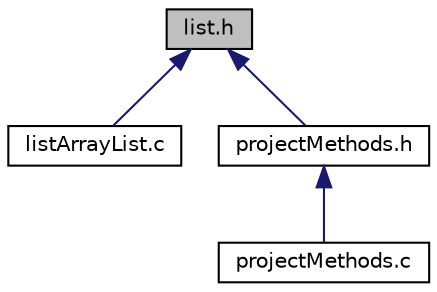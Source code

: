 digraph "list.h"
{
 // LATEX_PDF_SIZE
  edge [fontname="Helvetica",fontsize="10",labelfontname="Helvetica",labelfontsize="10"];
  node [fontname="Helvetica",fontsize="10",shape=record];
  Node1 [label="list.h",height=0.2,width=0.4,color="black", fillcolor="grey75", style="filled", fontcolor="black",tooltip="Definition of the ADT List in C."];
  Node1 -> Node2 [dir="back",color="midnightblue",fontsize="10",style="solid"];
  Node2 [label="listArrayList.c",height=0.2,width=0.4,color="black", fillcolor="white", style="filled",URL="$listArrayList_8c.html",tooltip="Provides an implementation of the ADT List with an array list as the underlying data structure."];
  Node1 -> Node3 [dir="back",color="midnightblue",fontsize="10",style="solid"];
  Node3 [label="projectMethods.h",height=0.2,width=0.4,color="black", fillcolor="white", style="filled",URL="$projectMethods_8h.html",tooltip="Definition of all methods that allow the project to run."];
  Node3 -> Node4 [dir="back",color="midnightblue",fontsize="10",style="solid"];
  Node4 [label="projectMethods.c",height=0.2,width=0.4,color="black", fillcolor="white", style="filled",URL="$projectMethods_8c.html",tooltip="Implementations of all the methods for this project."];
}
